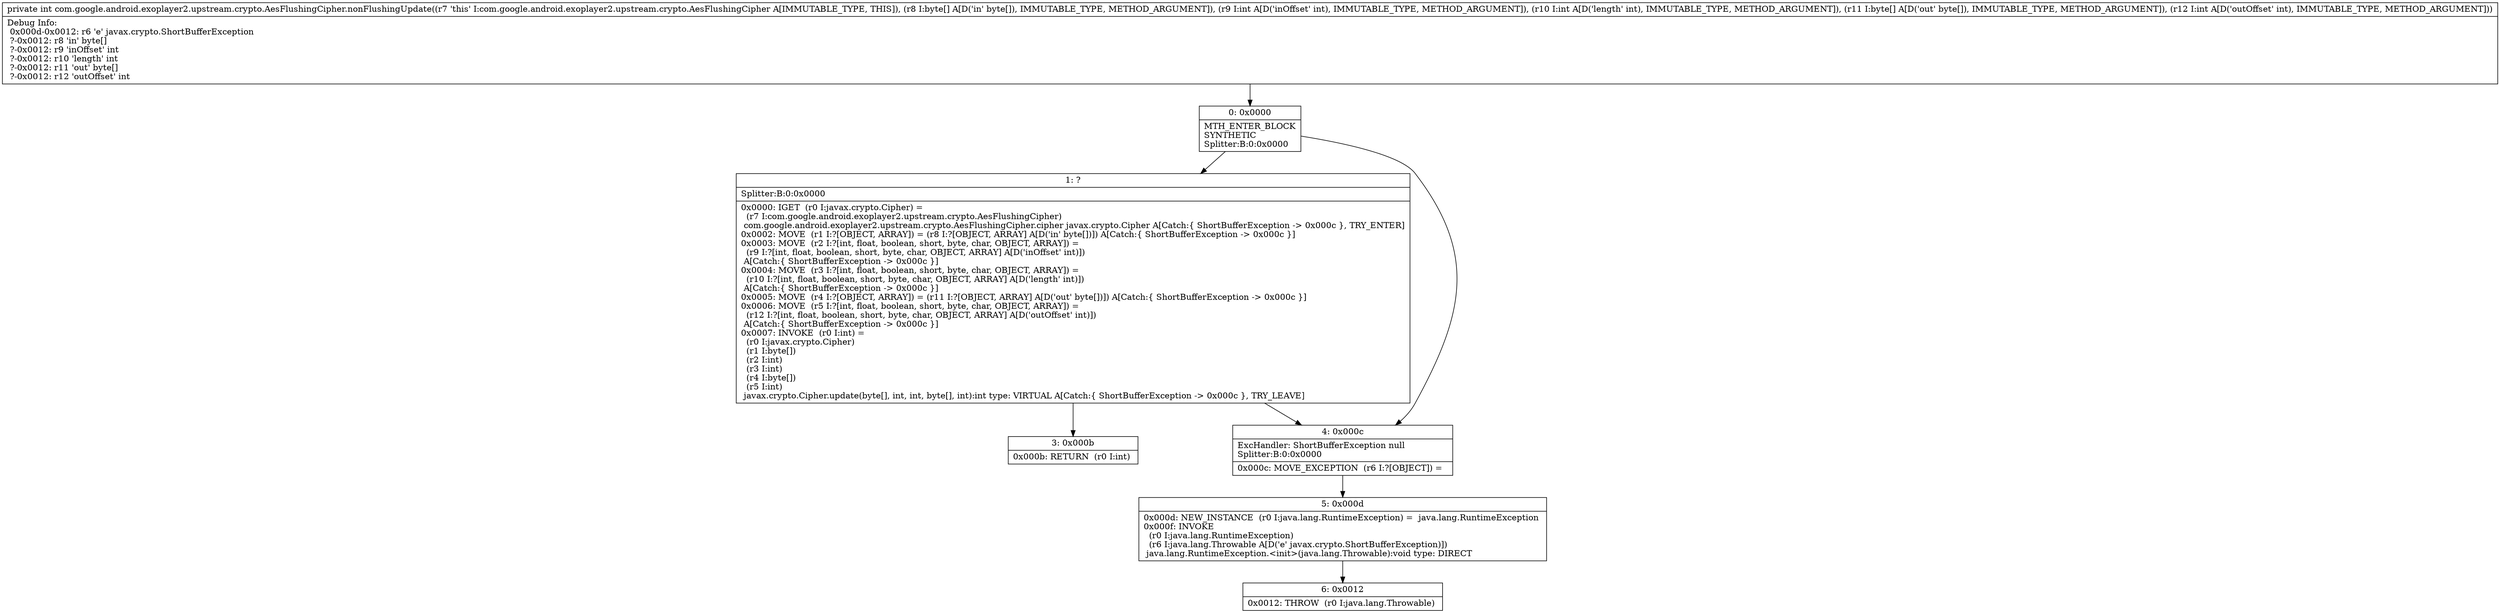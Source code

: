digraph "CFG forcom.google.android.exoplayer2.upstream.crypto.AesFlushingCipher.nonFlushingUpdate([BII[BI)I" {
Node_0 [shape=record,label="{0\:\ 0x0000|MTH_ENTER_BLOCK\lSYNTHETIC\lSplitter:B:0:0x0000\l}"];
Node_1 [shape=record,label="{1\:\ ?|Splitter:B:0:0x0000\l|0x0000: IGET  (r0 I:javax.crypto.Cipher) = \l  (r7 I:com.google.android.exoplayer2.upstream.crypto.AesFlushingCipher)\l com.google.android.exoplayer2.upstream.crypto.AesFlushingCipher.cipher javax.crypto.Cipher A[Catch:\{ ShortBufferException \-\> 0x000c \}, TRY_ENTER]\l0x0002: MOVE  (r1 I:?[OBJECT, ARRAY]) = (r8 I:?[OBJECT, ARRAY] A[D('in' byte[])]) A[Catch:\{ ShortBufferException \-\> 0x000c \}]\l0x0003: MOVE  (r2 I:?[int, float, boolean, short, byte, char, OBJECT, ARRAY]) = \l  (r9 I:?[int, float, boolean, short, byte, char, OBJECT, ARRAY] A[D('inOffset' int)])\l A[Catch:\{ ShortBufferException \-\> 0x000c \}]\l0x0004: MOVE  (r3 I:?[int, float, boolean, short, byte, char, OBJECT, ARRAY]) = \l  (r10 I:?[int, float, boolean, short, byte, char, OBJECT, ARRAY] A[D('length' int)])\l A[Catch:\{ ShortBufferException \-\> 0x000c \}]\l0x0005: MOVE  (r4 I:?[OBJECT, ARRAY]) = (r11 I:?[OBJECT, ARRAY] A[D('out' byte[])]) A[Catch:\{ ShortBufferException \-\> 0x000c \}]\l0x0006: MOVE  (r5 I:?[int, float, boolean, short, byte, char, OBJECT, ARRAY]) = \l  (r12 I:?[int, float, boolean, short, byte, char, OBJECT, ARRAY] A[D('outOffset' int)])\l A[Catch:\{ ShortBufferException \-\> 0x000c \}]\l0x0007: INVOKE  (r0 I:int) = \l  (r0 I:javax.crypto.Cipher)\l  (r1 I:byte[])\l  (r2 I:int)\l  (r3 I:int)\l  (r4 I:byte[])\l  (r5 I:int)\l javax.crypto.Cipher.update(byte[], int, int, byte[], int):int type: VIRTUAL A[Catch:\{ ShortBufferException \-\> 0x000c \}, TRY_LEAVE]\l}"];
Node_3 [shape=record,label="{3\:\ 0x000b|0x000b: RETURN  (r0 I:int) \l}"];
Node_4 [shape=record,label="{4\:\ 0x000c|ExcHandler: ShortBufferException null\lSplitter:B:0:0x0000\l|0x000c: MOVE_EXCEPTION  (r6 I:?[OBJECT]) =  \l}"];
Node_5 [shape=record,label="{5\:\ 0x000d|0x000d: NEW_INSTANCE  (r0 I:java.lang.RuntimeException) =  java.lang.RuntimeException \l0x000f: INVOKE  \l  (r0 I:java.lang.RuntimeException)\l  (r6 I:java.lang.Throwable A[D('e' javax.crypto.ShortBufferException)])\l java.lang.RuntimeException.\<init\>(java.lang.Throwable):void type: DIRECT \l}"];
Node_6 [shape=record,label="{6\:\ 0x0012|0x0012: THROW  (r0 I:java.lang.Throwable) \l}"];
MethodNode[shape=record,label="{private int com.google.android.exoplayer2.upstream.crypto.AesFlushingCipher.nonFlushingUpdate((r7 'this' I:com.google.android.exoplayer2.upstream.crypto.AesFlushingCipher A[IMMUTABLE_TYPE, THIS]), (r8 I:byte[] A[D('in' byte[]), IMMUTABLE_TYPE, METHOD_ARGUMENT]), (r9 I:int A[D('inOffset' int), IMMUTABLE_TYPE, METHOD_ARGUMENT]), (r10 I:int A[D('length' int), IMMUTABLE_TYPE, METHOD_ARGUMENT]), (r11 I:byte[] A[D('out' byte[]), IMMUTABLE_TYPE, METHOD_ARGUMENT]), (r12 I:int A[D('outOffset' int), IMMUTABLE_TYPE, METHOD_ARGUMENT]))  | Debug Info:\l  0x000d\-0x0012: r6 'e' javax.crypto.ShortBufferException\l  ?\-0x0012: r8 'in' byte[]\l  ?\-0x0012: r9 'inOffset' int\l  ?\-0x0012: r10 'length' int\l  ?\-0x0012: r11 'out' byte[]\l  ?\-0x0012: r12 'outOffset' int\l}"];
MethodNode -> Node_0;
Node_0 -> Node_1;
Node_0 -> Node_4;
Node_1 -> Node_4;
Node_1 -> Node_3;
Node_4 -> Node_5;
Node_5 -> Node_6;
}

